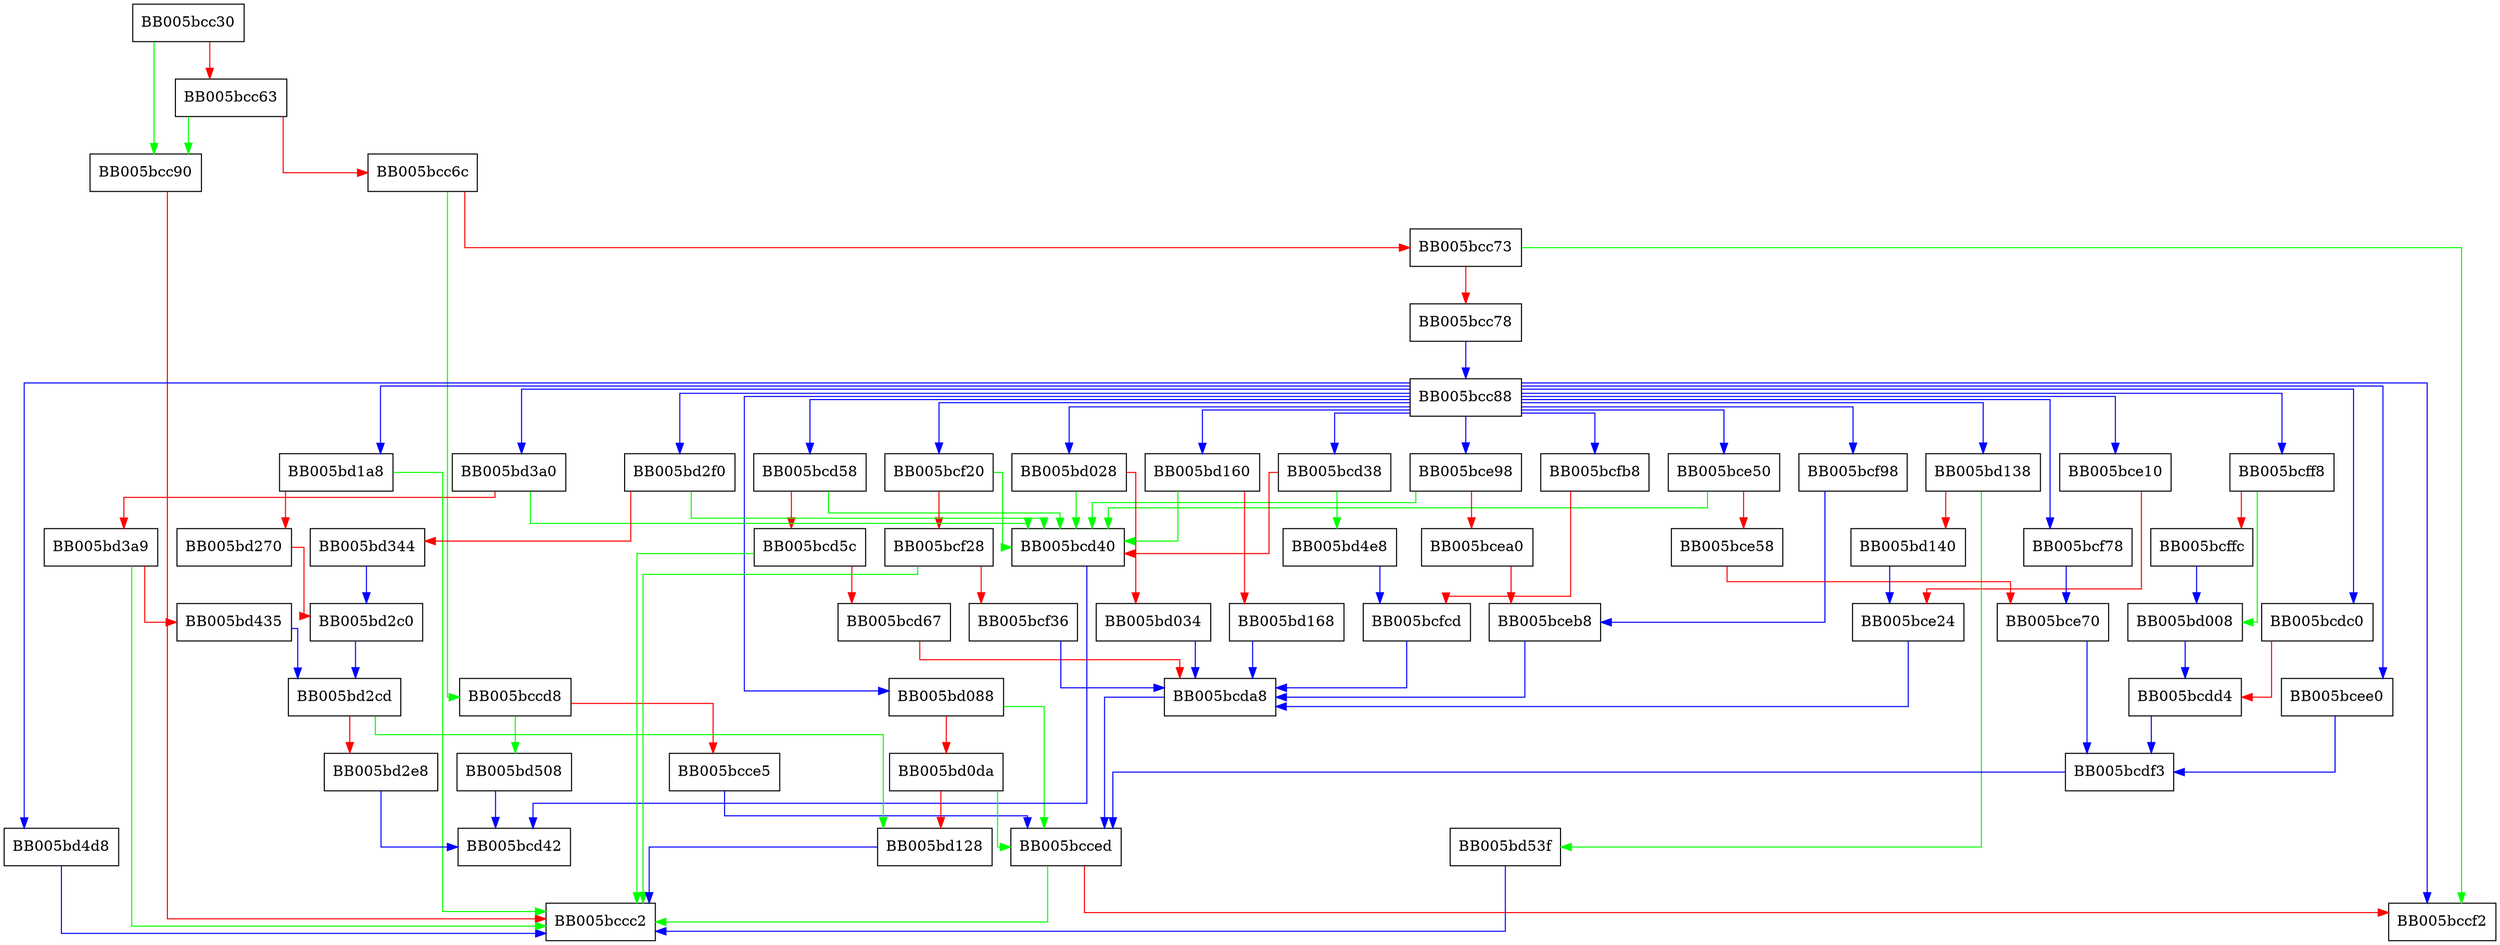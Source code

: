 digraph EVP_CIPHER_CTX_ctrl {
  node [shape="box"];
  graph [splines=ortho];
  BB005bcc30 -> BB005bcc90 [color="green"];
  BB005bcc30 -> BB005bcc63 [color="red"];
  BB005bcc63 -> BB005bcc90 [color="green"];
  BB005bcc63 -> BB005bcc6c [color="red"];
  BB005bcc6c -> BB005bccd8 [color="green"];
  BB005bcc6c -> BB005bcc73 [color="red"];
  BB005bcc73 -> BB005bccf2 [color="green"];
  BB005bcc73 -> BB005bcc78 [color="red"];
  BB005bcc78 -> BB005bcc88 [color="blue"];
  BB005bcc88 -> BB005bd4d8 [color="blue"];
  BB005bcc88 -> BB005bcd58 [color="blue"];
  BB005bcc88 -> BB005bcdc0 [color="blue"];
  BB005bcc88 -> BB005bce10 [color="blue"];
  BB005bcc88 -> BB005bce50 [color="blue"];
  BB005bcc88 -> BB005bce98 [color="blue"];
  BB005bcc88 -> BB005bcee0 [color="blue"];
  BB005bcc88 -> BB005bccf2 [color="blue"];
  BB005bcc88 -> BB005bcf20 [color="blue"];
  BB005bcc88 -> BB005bcf78 [color="blue"];
  BB005bcc88 -> BB005bcf98 [color="blue"];
  BB005bcc88 -> BB005bcfb8 [color="blue"];
  BB005bcc88 -> BB005bcff8 [color="blue"];
  BB005bcc88 -> BB005bd028 [color="blue"];
  BB005bcc88 -> BB005bd088 [color="blue"];
  BB005bcc88 -> BB005bd138 [color="blue"];
  BB005bcc88 -> BB005bd160 [color="blue"];
  BB005bcc88 -> BB005bd3a0 [color="blue"];
  BB005bcc88 -> BB005bd1a8 [color="blue"];
  BB005bcc88 -> BB005bd2f0 [color="blue"];
  BB005bcc88 -> BB005bcd38 [color="blue"];
  BB005bcc90 -> BB005bccc2 [color="red"];
  BB005bccd8 -> BB005bd508 [color="green"];
  BB005bccd8 -> BB005bcce5 [color="red"];
  BB005bcce5 -> BB005bcced [color="blue"];
  BB005bcced -> BB005bccc2 [color="green"];
  BB005bcced -> BB005bccf2 [color="red"];
  BB005bcd38 -> BB005bd4e8 [color="green"];
  BB005bcd38 -> BB005bcd40 [color="red"];
  BB005bcd40 -> BB005bcd42 [color="blue"];
  BB005bcd58 -> BB005bcd40 [color="green"];
  BB005bcd58 -> BB005bcd5c [color="red"];
  BB005bcd5c -> BB005bccc2 [color="green"];
  BB005bcd5c -> BB005bcd67 [color="red"];
  BB005bcd67 -> BB005bcda8 [color="red"];
  BB005bcda8 -> BB005bcced [color="blue"];
  BB005bcdc0 -> BB005bcdd4 [color="red"];
  BB005bcdd4 -> BB005bcdf3 [color="blue"];
  BB005bcdf3 -> BB005bcced [color="blue"];
  BB005bce10 -> BB005bce24 [color="red"];
  BB005bce24 -> BB005bcda8 [color="blue"];
  BB005bce50 -> BB005bcd40 [color="green"];
  BB005bce50 -> BB005bce58 [color="red"];
  BB005bce58 -> BB005bce70 [color="red"];
  BB005bce70 -> BB005bcdf3 [color="blue"];
  BB005bce98 -> BB005bcd40 [color="green"];
  BB005bce98 -> BB005bcea0 [color="red"];
  BB005bcea0 -> BB005bceb8 [color="red"];
  BB005bceb8 -> BB005bcda8 [color="blue"];
  BB005bcee0 -> BB005bcdf3 [color="blue"];
  BB005bcf20 -> BB005bcd40 [color="green"];
  BB005bcf20 -> BB005bcf28 [color="red"];
  BB005bcf28 -> BB005bccc2 [color="green"];
  BB005bcf28 -> BB005bcf36 [color="red"];
  BB005bcf36 -> BB005bcda8 [color="blue"];
  BB005bcf78 -> BB005bce70 [color="blue"];
  BB005bcf98 -> BB005bceb8 [color="blue"];
  BB005bcfb8 -> BB005bcfcd [color="red"];
  BB005bcfcd -> BB005bcda8 [color="blue"];
  BB005bcff8 -> BB005bd008 [color="green"];
  BB005bcff8 -> BB005bcffc [color="red"];
  BB005bcffc -> BB005bd008 [color="blue"];
  BB005bd008 -> BB005bcdd4 [color="blue"];
  BB005bd028 -> BB005bcd40 [color="green"];
  BB005bd028 -> BB005bd034 [color="red"];
  BB005bd034 -> BB005bcda8 [color="blue"];
  BB005bd088 -> BB005bcced [color="green"];
  BB005bd088 -> BB005bd0da [color="red"];
  BB005bd0da -> BB005bcced [color="green"];
  BB005bd0da -> BB005bd128 [color="red"];
  BB005bd128 -> BB005bccc2 [color="blue"];
  BB005bd138 -> BB005bd53f [color="green"];
  BB005bd138 -> BB005bd140 [color="red"];
  BB005bd140 -> BB005bce24 [color="blue"];
  BB005bd160 -> BB005bcd40 [color="green"];
  BB005bd160 -> BB005bd168 [color="red"];
  BB005bd168 -> BB005bcda8 [color="blue"];
  BB005bd1a8 -> BB005bccc2 [color="green"];
  BB005bd1a8 -> BB005bd270 [color="red"];
  BB005bd270 -> BB005bd2c0 [color="red"];
  BB005bd2c0 -> BB005bd2cd [color="blue"];
  BB005bd2cd -> BB005bd128 [color="green"];
  BB005bd2cd -> BB005bd2e8 [color="red"];
  BB005bd2e8 -> BB005bcd42 [color="blue"];
  BB005bd2f0 -> BB005bcd40 [color="green"];
  BB005bd2f0 -> BB005bd344 [color="red"];
  BB005bd344 -> BB005bd2c0 [color="blue"];
  BB005bd3a0 -> BB005bcd40 [color="green"];
  BB005bd3a0 -> BB005bd3a9 [color="red"];
  BB005bd3a9 -> BB005bccc2 [color="green"];
  BB005bd3a9 -> BB005bd435 [color="red"];
  BB005bd435 -> BB005bd2cd [color="blue"];
  BB005bd4d8 -> BB005bccc2 [color="blue"];
  BB005bd4e8 -> BB005bcfcd [color="blue"];
  BB005bd508 -> BB005bcd42 [color="blue"];
  BB005bd53f -> BB005bccc2 [color="blue"];
}
